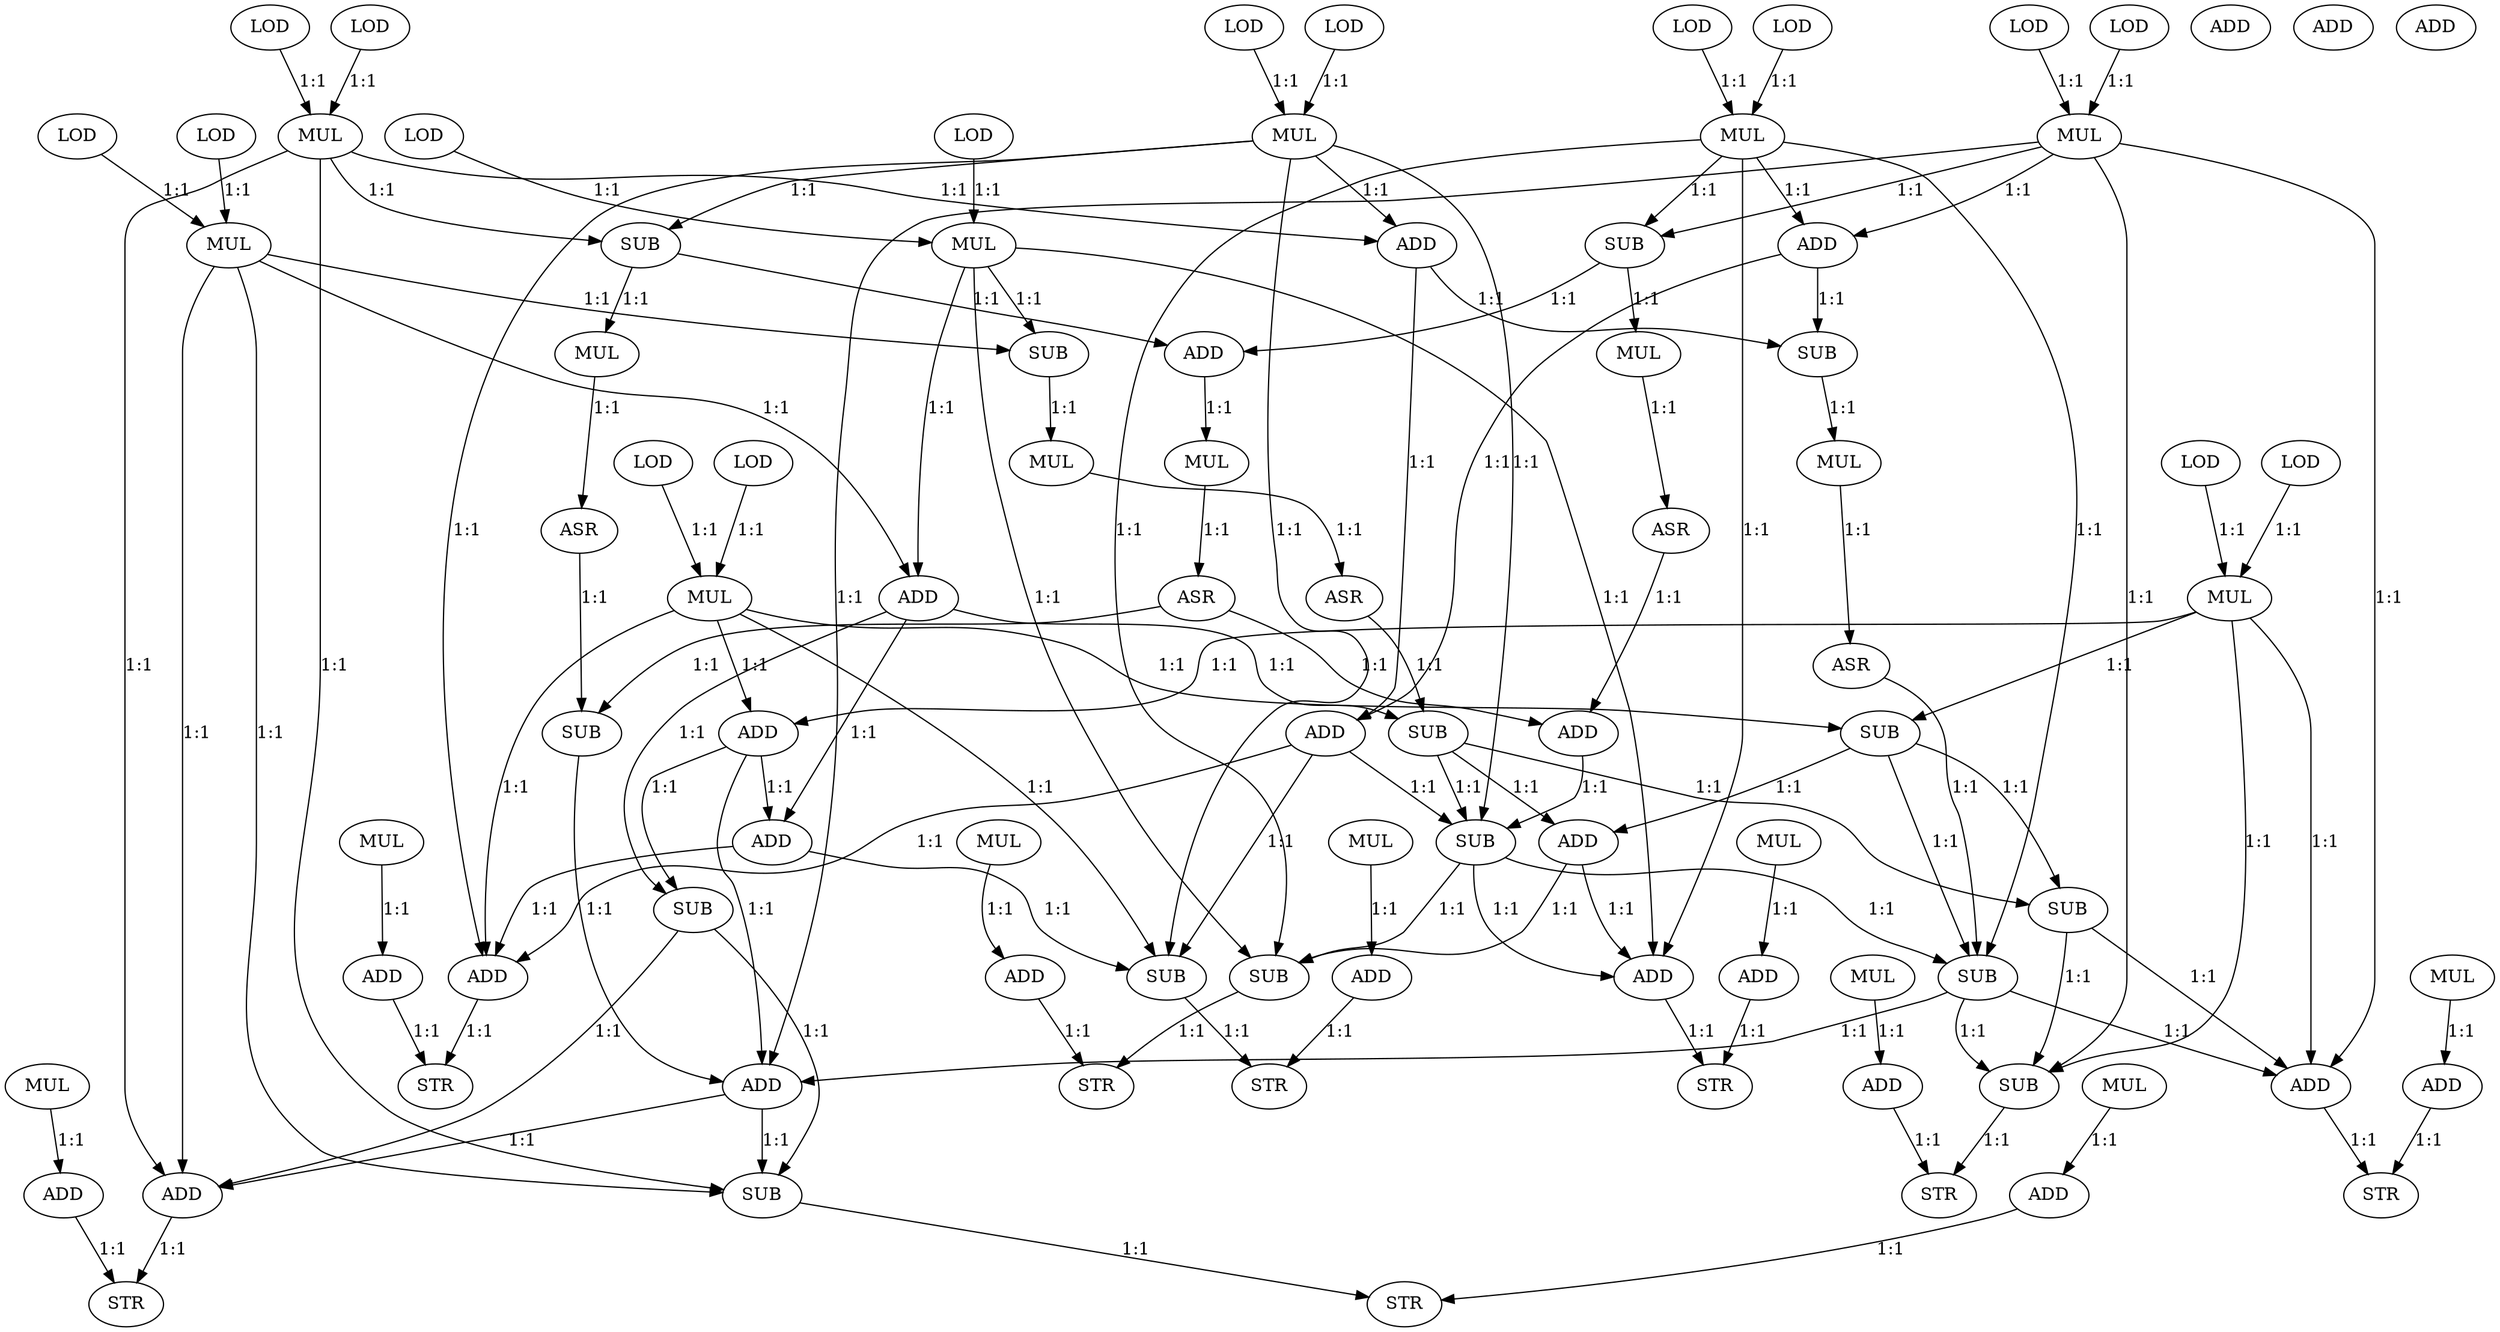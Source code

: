 digraph  {
   0 [label="LOD"];
   1 [label="LOD"];
   2 [label="MUL"];
   3 [label="LOD"];
   4 [label="LOD"];
   5 [label="MUL"];
   6 [label="LOD"];
   7 [label="LOD"];
   8 [label="MUL"];
   9 [label="LOD"];
   10 [label="LOD"];
   11 [label="MUL"];
   12 [label="ADD"];
   13 [label="SUB"];
   14 [label="ADD"];
   15 [label="SUB"];
   16 [label="MUL"];
   17 [label="ASR"];
   18 [label="SUB"];
   19 [label="ADD"];
   20 [label="SUB"];
   21 [label="ADD"];
   22 [label="SUB"];
   23 [label="LOD"];
   24 [label="LOD"];
   25 [label="MUL"];
   26 [label="LOD"];
   27 [label="LOD"];
   28 [label="MUL"];
   29 [label="LOD"];
   30 [label="LOD"];
   31 [label="MUL"];
   32 [label="LOD"];
   33 [label="LOD"];
   34 [label="MUL"];
   35 [label="ADD"];
   36 [label="SUB"];
   37 [label="ADD"];
   38 [label="SUB"];
   39 [label="ADD"];
   40 [label="SUB"];
   41 [label="MUL"];
   42 [label="ASR"];
   43 [label="ADD"];
   44 [label="MUL"];
   45 [label="ASR"];
   46 [label="MUL"];
   47 [label="ASR"];
   48 [label="SUB"];
   49 [label="MUL"];
   50 [label="ASR"];
   51 [label="ADD"];
   52 [label="SUB"];
   53 [label="SUB"];
   54 [label="ADD"];
   55 [label="ADD"];
   56 [label="MUL"];
   57 [label="ADD"];
   58 [label="STR"];
   59 [label="SUB"];
   60 [label="MUL"];
   61 [label="ADD"];
   62 [label="STR"];
   63 [label="ADD"];
   64 [label="MUL"];
   65 [label="ADD"];
   66 [label="STR"];
   67 [label="SUB"];
   68 [label="MUL"];
   69 [label="ADD"];
   70 [label="STR"];
   71 [label="ADD"];
   72 [label="MUL"];
   73 [label="ADD"];
   74 [label="STR"];
   75 [label="SUB"];
   76 [label="MUL"];
   77 [label="ADD"];
   78 [label="STR"];
   79 [label="ADD"];
   80 [label="MUL"];
   81 [label="ADD"];
   82 [label="STR"];
   83 [label="SUB"];
   84 [label="MUL"];
   85 [label="ADD"];
   86 [label="STR"];
   87 [label="ADD"];
   88 [label="ADD"];
   89 [label="ADD"];

   0->2 [label="1:1"]
   1->2 [label="1:1"]
   2->12 [label="1:1"]
   2->13 [label="1:1"]
   2->55 [label="1:1"]
   2->59 [label="1:1"]
   3->5 [label="1:1"]
   4->5 [label="1:1"]
   5->14 [label="1:1"]
   5->15 [label="1:1"]
   5->63 [label="1:1"]
   5->67 [label="1:1"]
   6->8 [label="1:1"]
   7->8 [label="1:1"]
   8->12 [label="1:1"]
   8->13 [label="1:1"]
   8->71 [label="1:1"]
   8->75 [label="1:1"]
   9->11 [label="1:1"]
   10->11 [label="1:1"]
   11->14 [label="1:1"]
   11->15 [label="1:1"]
   11->79 [label="1:1"]
   11->83 [label="1:1"]
   12->19 [label="1:1"]
   12->20 [label="1:1"]
   12->54 [label="1:1"]
   13->21 [label="1:1"]
   13->22 [label="1:1"]
   13->53 [label="1:1"]
   14->18 [label="1:1"]
   14->19 [label="1:1"]
   14->20 [label="1:1"]
   15->16 [label="1:1"]
   16->17 [label="1:1"]
   17->18 [label="1:1"]
   18->21 [label="1:1"]
   18->22 [label="1:1"]
   18->52 [label="1:1"]
   19->55 [label="1:1"]
   19->59 [label="1:1"]
   20->79 [label="1:1"]
   20->83 [label="1:1"]
   21->63 [label="1:1"]
   21->67 [label="1:1"]
   22->71 [label="1:1"]
   22->75 [label="1:1"]
   23->25 [label="1:1"]
   24->25 [label="1:1"]
   25->37 [label="1:1"]
   25->38 [label="1:1"]
   25->79 [label="1:1"]
   25->83 [label="1:1"]
   26->28 [label="1:1"]
   27->28 [label="1:1"]
   28->35 [label="1:1"]
   28->36 [label="1:1"]
   28->54 [label="1:1"]
   28->71 [label="1:1"]
   28->75 [label="1:1"]
   29->31 [label="1:1"]
   30->31 [label="1:1"]
   31->35 [label="1:1"]
   31->36 [label="1:1"]
   31->53 [label="1:1"]
   31->63 [label="1:1"]
   31->67 [label="1:1"]
   32->34 [label="1:1"]
   33->34 [label="1:1"]
   34->37 [label="1:1"]
   34->38 [label="1:1"]
   34->52 [label="1:1"]
   34->55 [label="1:1"]
   34->59 [label="1:1"]
   35->39 [label="1:1"]
   35->40 [label="1:1"]
   36->43 [label="1:1"]
   36->49 [label="1:1"]
   37->39 [label="1:1"]
   37->40 [label="1:1"]
   38->43 [label="1:1"]
   38->46 [label="1:1"]
   39->52 [label="1:1"]
   39->55 [label="1:1"]
   39->59 [label="1:1"]
   40->41 [label="1:1"]
   41->42 [label="1:1"]
   42->53 [label="1:1"]
   43->44 [label="1:1"]
   44->45 [label="1:1"]
   45->48 [label="1:1"]
   45->51 [label="1:1"]
   46->47 [label="1:1"]
   47->48 [label="1:1"]
   48->54 [label="1:1"]
   49->50 [label="1:1"]
   50->51 [label="1:1"]
   51->52 [label="1:1"]
   52->53 [label="1:1"]
   52->63 [label="1:1"]
   52->67 [label="1:1"]
   53->54 [label="1:1"]
   53->71 [label="1:1"]
   53->75 [label="1:1"]
   54->79 [label="1:1"]
   54->83 [label="1:1"]
   55->58 [label="1:1"]
   56->57 [label="1:1"]
   57->58 [label="1:1"]
   59->62 [label="1:1"]
   60->61 [label="1:1"]
   61->62 [label="1:1"]
   63->66 [label="1:1"]
   64->65 [label="1:1"]
   65->66 [label="1:1"]
   67->70 [label="1:1"]
   68->69 [label="1:1"]
   69->70 [label="1:1"]
   71->74 [label="1:1"]
   72->73 [label="1:1"]
   73->74 [label="1:1"]
   75->78 [label="1:1"]
   76->77 [label="1:1"]
   77->78 [label="1:1"]
   79->82 [label="1:1"]
   80->81 [label="1:1"]
   81->82 [label="1:1"]
   83->86 [label="1:1"]
   84->85 [label="1:1"]
   85->86 [label="1:1"]
}
